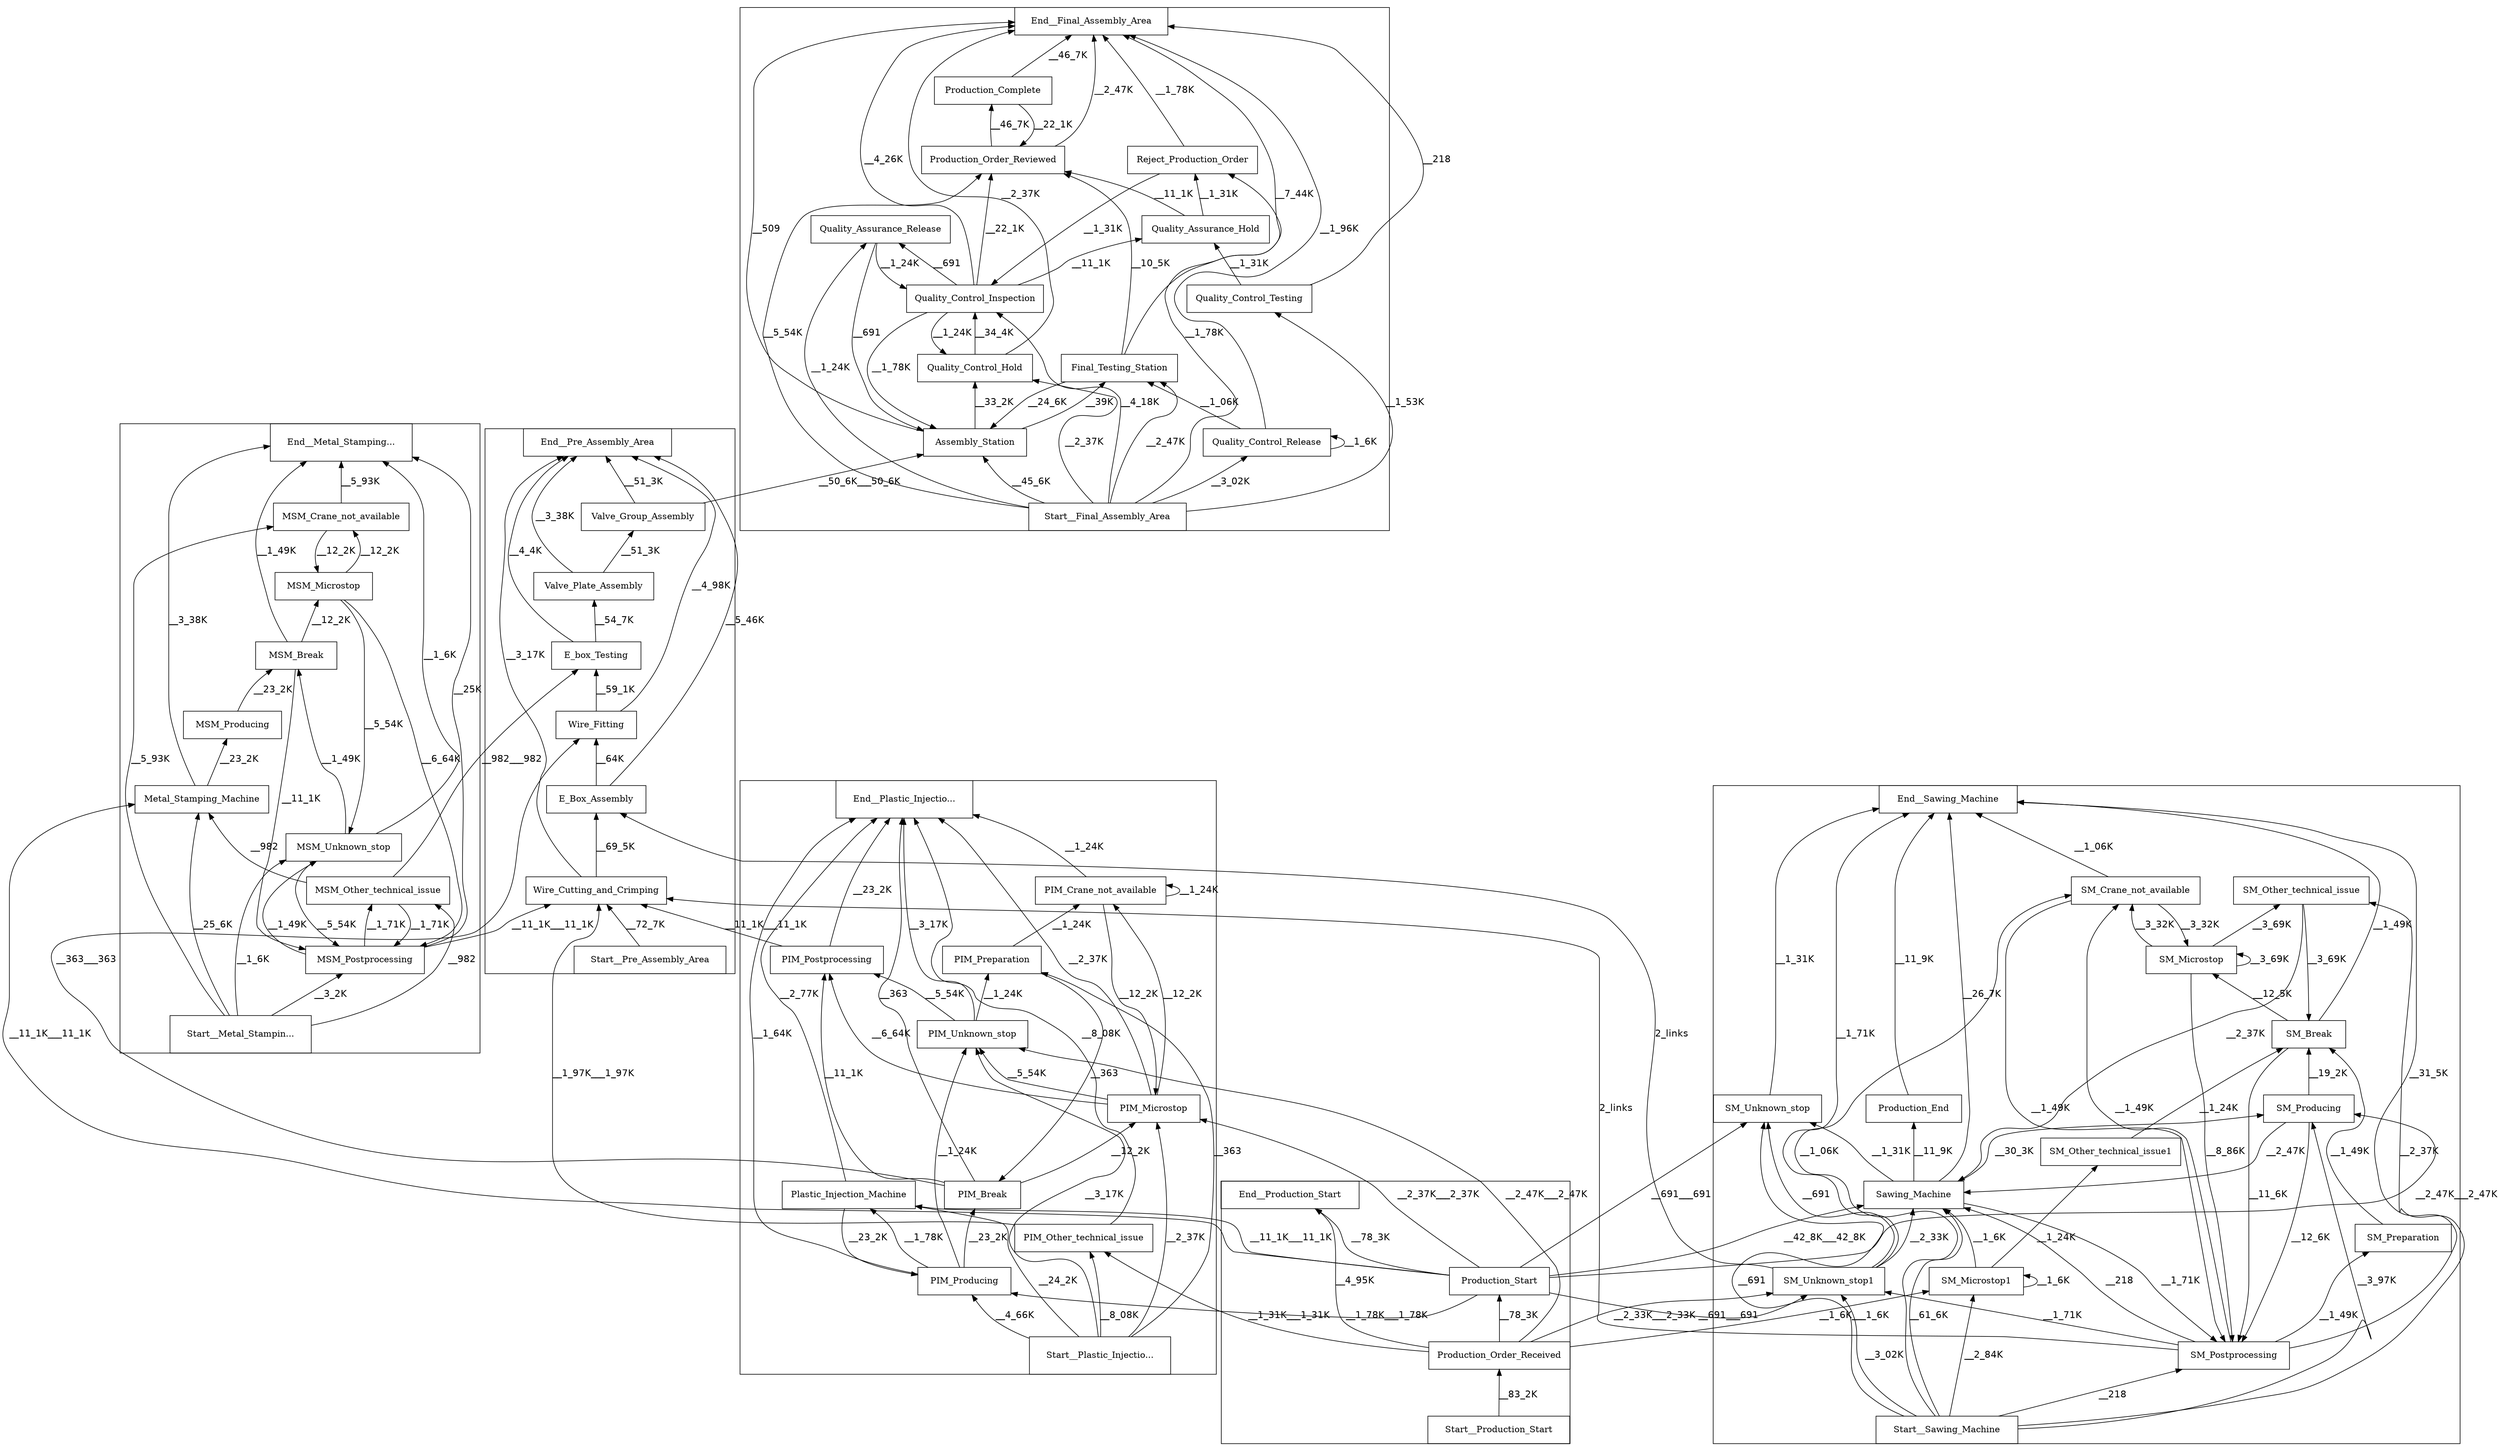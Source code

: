 digraph G {
    rankdir=BT;
    ranksep=0.7;
    nodesep=0.3;
    subgraph cluster_0 {
    margin=0.5;
    rankdir=BT;
    ranksep=0.7;
    nodesep=0.3;
    "cluster_0_start" [ shape=box, width="3.157056384616428", height="0.6111111111111112", margin="0.06944444444444445", label="Start__Sawing_Machine" ];
  "cluster_0_end" [ shape=box, width="3.067291683620877", height="0.6111111111111112", margin="0.06944444444444445", label="End__Sawing_Machine" ];
  "cluster_0_8" [ shape=box, width="2.4715493520100913", height="0.6111111111111112", margin="0.06944444444444445", label="SM_Postprocessing" ];
  "cluster_0_10" [ shape=box, width="2.0178529951307507", height="0.6111111111111112", margin="0.06944444444444445", label="SM_Producing" ];
  "cluster_0_13" [ shape=box, width="2.2250813378228083", height="0.6111111111111112", margin="0.06944444444444445", label="Sawing_Machine" ];
  "cluster_0_2" [ shape=box, width="1.6418668958875868", height="0.6111111111111112", margin="0.06944444444444445", label="SM_Break" ];
  "cluster_0_4" [ shape=box, width="2.0078504350450306", height="0.6111111111111112", margin="0.06944444444444445", label="SM_Microstop" ];
  "cluster_0_1" [ shape=box, width="2.125057644314236", height="0.6111111111111112", margin="0.06944444444444445", label="Production_End" ];
  "cluster_0_6" [ shape=box, width="3.0203959147135415", height="0.6111111111111112", margin="0.06944444444444445", label="SM_Other_technical_issue" ];
  "cluster_0_3" [ shape=box, width="2.854460186428494", height="0.6111111111111112", margin="0.06944444444444445", label="SM_Crane_not_available" ];
  "cluster_0_12" [ shape=box, width="2.4902716742621527", height="0.6111111111111112", margin="0.06944444444444445", label="SM_Unknown_stop1" ];
  "cluster_0_5" [ shape=box, width="2.09171634250217", height="0.6111111111111112", margin="0.06944444444444445", label="SM_Microstop1" ];
  "cluster_0_11" [ shape=box, width="2.406405766805013", height="0.6111111111111112", margin="0.06944444444444445", label="SM_Unknown_stop" ];
  "cluster_0_9" [ shape=box, width="2.141728295220269", height="0.6111111111111112", margin="0.06944444444444445", label="SM_Preparation" ];
  "cluster_0_7" [ shape=box, width="3.1042618221706815", height="0.6111111111111112", margin="0.06944444444444445", label="SM_Other_technical_issue1" ];
    "cluster_0_8" -> "cluster_0_end" [ weight="1", label="__31_5K", width="0.7690972222222222", height="0.2777777777777778", fontname="Helvetica", fontsize="15pt"];
  "cluster_0_start" -> "cluster_0_13" [ weight="1", label="__61_6K", width="0.7677951388888888", height="0.2777777777777778", fontname="Helvetica", fontsize="15pt"];
  "cluster_0_13" -> "cluster_0_10" [ weight="30258", label="__30_3K", width="0.7986111111111112", height="0.2777777777777778", fontname="Helvetica", fontsize="15pt"];
  "cluster_0_10" -> "cluster_0_8" [ weight="12561", label="__12_6K", width="0.771484375", height="0.2777777777777778", fontname="Helvetica", fontsize="15pt"];
  "cluster_0_start" -> "cluster_0_8" [ weight="1", label="__218", width="0.6325954861111112", height="0.2777777777777778", fontname="Helvetica", fontsize="15pt"];
  "cluster_0_start" -> "cluster_0_10" [ weight="1", label="__3_97K", width="0.7888454861111112", height="0.2777777777777778", fontname="Helvetica", fontsize="15pt"];
  "cluster_0_13" -> "cluster_0_end" [ weight="1", label="__26_7K", width="0.7842881944444444", height="0.2777777777777778", fontname="Helvetica", fontsize="15pt"];
  "cluster_0_8" -> "cluster_0_13" [ weight="218", label="__218", width="0.6325954861111112", height="0.2777777777777778", fontname="Helvetica", fontsize="15pt"];
  "cluster_0_13" -> "cluster_0_8" [ weight="1710", label="__1_71K", width="0.7371961805555556", height="0.2777777777777778", fontname="Helvetica", fontsize="15pt"];
  "cluster_0_10" -> "cluster_0_13" [ weight="2474", label="__2_47K", width="0.7944878472222222", height="0.2777777777777778", fontname="Helvetica", fontsize="15pt"];
  "cluster_0_10" -> "cluster_0_2" [ weight="19188", label="__19_2K", width="0.771484375", height="0.2777777777777778", fontname="Helvetica", fontsize="15pt"];
  "cluster_0_2" -> "cluster_0_8" [ weight="11569", label="__11_6K", width="0.7434895833333334", height="0.2777777777777778", fontname="Helvetica", fontsize="15pt"];
  "cluster_0_2" -> "cluster_0_end" [ weight="1", label="__1_49K", width="0.7745225694444444", height="0.2777777777777778", fontname="Helvetica", fontsize="15pt"];
  "cluster_0_4" -> "cluster_0_8" [ weight="8856", label="__8_86K", width="0.7934027777777778", height="0.2777777777777778", fontname="Helvetica", fontsize="15pt"];
  "cluster_0_2" -> "cluster_0_4" [ weight="12546", label="__12_5K", width="0.7708333333333334", height="0.2777777777777778", fontname="Helvetica", fontsize="15pt"];
  "cluster_0_4" -> "cluster_0_4" [ weight="3690", label="__3_69K", width="0.7970920138888888", height="0.2777777777777778", fontname="Helvetica", fontsize="15pt"];
  "cluster_0_1" -> "cluster_0_end" [ weight="1", label="__11_9K", width="0.7463107638888888", height="0.2777777777777778", fontname="Helvetica", fontsize="15pt"];
  "cluster_0_13" -> "cluster_0_1" [ weight="11932", label="__11_9K", width="0.7463107638888888", height="0.2777777777777778", fontname="Helvetica", fontsize="15pt"];
  "cluster_0_4" -> "cluster_0_6" [ weight="3690", label="__3_69K", width="0.7970920138888888", height="0.2777777777777778", fontname="Helvetica", fontsize="15pt"];
  "cluster_0_6" -> "cluster_0_2" [ weight="3690", label="__3_69K", width="0.7970920138888888", height="0.2777777777777778", fontname="Helvetica", fontsize="15pt"];
  "cluster_0_start" -> "cluster_0_6" [ weight="1", label="__2_37K", width="0.7894965277777778", height="0.2777777777777778", fontname="Helvetica", fontsize="15pt"];
  "cluster_0_6" -> "cluster_0_13" [ weight="2365", label="__2_37K", width="0.7894965277777778", height="0.2777777777777778", fontname="Helvetica", fontsize="15pt"];
  "cluster_0_4" -> "cluster_0_3" [ weight="3321", label="__3_32K", width="0.7960069444444444", height="0.2777777777777778", fontname="Helvetica", fontsize="15pt"];
  "cluster_0_3" -> "cluster_0_4" [ weight="3321", label="__3_32K", width="0.7960069444444444", height="0.2777777777777778", fontname="Helvetica", fontsize="15pt"];
  "cluster_0_start" -> "cluster_0_3" [ weight="1", label="__1_06K", width="0.7680121527777778", height="0.2777777777777778", fontname="Helvetica", fontsize="15pt"];
  "cluster_0_3" -> "cluster_0_end" [ weight="1", label="__1_06K", width="0.7680121527777778", height="0.2777777777777778", fontname="Helvetica", fontsize="15pt"];
  "cluster_0_3" -> "cluster_0_8" [ weight="1491", label="__1_49K", width="0.7745225694444444", height="0.2777777777777778", fontname="Helvetica", fontsize="15pt"];
  "cluster_0_8" -> "cluster_0_3" [ weight="1491", label="__1_49K", width="0.7745225694444444", height="0.2777777777777778", fontname="Helvetica", fontsize="15pt"];
  "cluster_0_start" -> "cluster_0_12" [ weight="1", label="__3_02K", width="0.7944878472222222", height="0.2777777777777778", fontname="Helvetica", fontsize="15pt"];
  "cluster_0_12" -> "cluster_0_13" [ weight="2328", label="__2_33K", width="0.7994791666666666", height="0.2777777777777778", fontname="Helvetica", fontsize="15pt"];
  "cluster_0_12" -> "cluster_0_end" [ weight="1", label="__1_71K", width="0.7371961805555556", height="0.2777777777777778", fontname="Helvetica", fontsize="15pt"];
  "cluster_0_8" -> "cluster_0_12" [ weight="1710", label="__1_71K", width="0.7371961805555556", height="0.2777777777777778", fontname="Helvetica", fontsize="15pt"];
  "cluster_0_start" -> "cluster_0_5" [ weight="1", label="__2_84K", width="0.7979600694444444", height="0.2777777777777778", fontname="Helvetica", fontsize="15pt"];
  "cluster_0_5" -> "cluster_0_13" [ weight="1601", label="__1_6K", width="0.6725260416666666", height="0.2777777777777778", fontname="Helvetica", fontsize="15pt"];
  "cluster_0_5" -> "cluster_0_5" [ weight="1601", label="__1_6K", width="0.6725260416666666", height="0.2777777777777778", fontname="Helvetica", fontsize="15pt"];
  "cluster_0_11" -> "cluster_0_end" [ weight="1", label="__1_31K", width="0.7452256944444444", height="0.2777777777777778", fontname="Helvetica", fontsize="15pt"];
  "cluster_0_13" -> "cluster_0_11" [ weight="1310", label="__1_31K", width="0.7452256944444444", height="0.2777777777777778", fontname="Helvetica", fontsize="15pt"];
  "cluster_0_start" -> "cluster_0_11" [ weight="1", label="__691", width="0.6365017361111112", height="0.2777777777777778", fontname="Helvetica", fontsize="15pt"];
  "cluster_0_12" -> "cluster_0_11" [ weight="691", label="__691", width="0.6365017361111112", height="0.2777777777777778", fontname="Helvetica", fontsize="15pt"];
  "cluster_0_8" -> "cluster_0_9" [ weight="1491", label="__1_49K", width="0.7745225694444444", height="0.2777777777777778", fontname="Helvetica", fontsize="15pt"];
  "cluster_0_9" -> "cluster_0_2" [ weight="1491", label="__1_49K", width="0.7745225694444444", height="0.2777777777777778", fontname="Helvetica", fontsize="15pt"];
  "cluster_0_5" -> "cluster_0_7" [ weight="1237", label="__1_24K", width="0.7693142361111112", height="0.2777777777777778", fontname="Helvetica", fontsize="15pt"];
  "cluster_0_7" -> "cluster_0_2" [ weight="1237", label="__1_24K", width="0.7693142361111112", height="0.2777777777777778", fontname="Helvetica", fontsize="15pt"];
  }
  subgraph cluster_1 {
    margin=0.5;
    rankdir=BT;
    ranksep=0.7;
    nodesep=0.3;
    "cluster_1_start" [ shape=box, width="3.3778775533040366", height="0.6111111111111112", margin="0.06944444444444445", label="Start__Pre_Assembly_Area" ];
  "cluster_1_end" [ shape=box, width="3.288112852308485", height="0.6111111111111112", margin="0.06944444444444445", label="End__Pre_Assembly_Area" ];
  "cluster_1_1" [ shape=box, width="2.2096930609809027", height="0.6111111111111112", margin="0.06944444444444445", label="E_Box_Assembly" ];
  "cluster_1_2" [ shape=box, width="1.990923563639323", height="0.6111111111111112", margin="0.06944444444444445", label="E_box_Testing" ];
  "cluster_1_3" [ shape=box, width="2.7564885881212025", height="0.6111111111111112", margin="0.06944444444444445", label="Valve_Group_Assembly" ];
  "cluster_1_4" [ shape=box, width="2.67185295952691", height="0.6111111111111112", margin="0.06944444444444445", label="Valve_Plate_Assembly" ];
  "cluster_1_5" [ shape=box, width="3.1301663716634116", height="0.6111111111111112", margin="0.06944444444444445", label="Wire_Cutting_and_Crimping" ];
  "cluster_1_6" [ shape=box, width="1.7952363755967882", height="0.6111111111111112", margin="0.06944444444444445", label="Wire_Fitting" ];
    "cluster_1_3" -> "cluster_1_end" [ weight="1", label="__51_3K", width="0.7671440972222222", height="0.2777777777777778", fontname="Helvetica", fontsize="15pt"];
  "cluster_1_start" -> "cluster_1_5" [ weight="1", label="__72_7K", width="0.7814670138888888", height="0.2777777777777778", fontname="Helvetica", fontsize="15pt"];
  "cluster_1_4" -> "cluster_1_3" [ weight="51271", label="__51_3K", width="0.7671440972222222", height="0.2777777777777778", fontname="Helvetica", fontsize="15pt"];
  "cluster_1_6" -> "cluster_1_2" [ weight="59056", label="__59_1K", width="0.7586805555555556", height="0.2777777777777778", fontname="Helvetica", fontsize="15pt"];
  "cluster_1_5" -> "cluster_1_1" [ weight="69496", label="__69_5K", width="0.7940538194444444", height="0.2777777777777778", fontname="Helvetica", fontsize="15pt"];
  "cluster_1_1" -> "cluster_1_6" [ weight="64040", label="__64K", width="0.66796875", height="0.2777777777777778", fontname="Helvetica", fontsize="15pt"];
  "cluster_1_2" -> "cluster_1_4" [ weight="54655", label="__54_7K", width="0.7875434027777778", height="0.2777777777777778", fontname="Helvetica", fontsize="15pt"];
  "cluster_1_1" -> "cluster_1_end" [ weight="1", label="__5_46K", width="0.798828125", height="0.2777777777777778", fontname="Helvetica", fontsize="15pt"];
  "cluster_1_2" -> "cluster_1_end" [ weight="1", label="__4_4K", width="0.7076822916666666", height="0.2777777777777778", fontname="Helvetica", fontsize="15pt"];
  "cluster_1_4" -> "cluster_1_end" [ weight="1", label="__3_38K", width="0.7977430555555556", height="0.2777777777777778", fontname="Helvetica", fontsize="15pt"];
  "cluster_1_5" -> "cluster_1_end" [ weight="1", label="__3_17K", width="0.7554253472222222", height="0.2777777777777778", fontname="Helvetica", fontsize="15pt"];
  "cluster_1_6" -> "cluster_1_end" [ weight="1", label="__4_98K", width="0.7979600694444444", height="0.2777777777777778", fontname="Helvetica", fontsize="15pt"];
  }
  subgraph cluster_2 {
    margin=0.5;
    rankdir=BT;
    ranksep=0.7;
    nodesep=0.3;
    "cluster_2_start" [ shape=box, width="3.4991881052652993", height="0.6111111111111112", margin="0.06944444444444445", label="Start__Final_Assembly_Area" ];
  "cluster_2_end" [ shape=box, width="3.409423404269748", height="0.6111111111111112", margin="0.06944444444444445", label="End__Final_Assembly_Area" ];
  "cluster_2_1" [ shape=box, width="2.291763517591688", height="0.6111111111111112", margin="0.06944444444444445", label="Assembly_Station" ];
  "cluster_2_3" [ shape=box, width="2.615942849053277", height="0.6111111111111112", margin="0.06944444444444445", label="Production_Complete" ];
  "cluster_2_4" [ shape=box, width="3.185307608710395", height="0.6111111111111112", margin="0.06944444444444445", label="Production_Order_Reviewed" ];
  "cluster_2_5" [ shape=box, width="2.829069561428494", height="0.6111111111111112", margin="0.06944444444444445", label="Quality_Assurance_Hold" ];
  "cluster_2_7" [ shape=box, width="2.5566978454589844", height="0.6111111111111112", margin="0.06944444444444445", label="Quality_Control_Hold" ];
  "cluster_2_8" [ shape=box, width="3.0460436079237194", height="0.6111111111111112", margin="0.06944444444444445", label="Quality_Control_Inspection" ];
  "cluster_2_2" [ shape=box, width="2.585678736368815", height="0.6111111111111112", margin="0.06944444444444445", label="Final_Testing_Station" ];
  "cluster_2_11" [ shape=box, width="2.8937000698513455", height="0.6111111111111112", margin="0.06944444444444445", label="Reject_Production_Order" ];
  "cluster_2_9" [ shape=box, width="2.8293259938557944", height="0.6111111111111112", margin="0.06944444444444445", label="Quality_Control_Release" ];
  "cluster_2_6" [ shape=box, width="3.101697709825304", height="0.6111111111111112", margin="0.06944444444444445", label="Quality_Assurance_Release" ];
  "cluster_2_10" [ shape=box, width="2.7754673428005643", height="0.6111111111111112", margin="0.06944444444444445", label="Quality_Control_Testing" ];
    "cluster_2_start" -> "cluster_2_1" [ weight="1", label="__45_6K", width="0.794921875", height="0.2777777777777778", fontname="Helvetica", fontsize="15pt"];
  "cluster_2_3" -> "cluster_2_end" [ weight="1", label="__46_7K", width="0.7899305555555556", height="0.2777777777777778", fontname="Helvetica", fontsize="15pt"];
  "cluster_2_5" -> "cluster_2_4" [ weight="11070", label="__11_1K", width="0.7098524305555556", height="0.2777777777777778", fontname="Helvetica", fontsize="15pt"];
  "cluster_2_8" -> "cluster_2_5" [ weight="11070", label="__11_1K", width="0.7098524305555556", height="0.2777777777777778", fontname="Helvetica", fontsize="15pt"];
  "cluster_2_3" -> "cluster_2_4" [ weight="22140", label="__22_1K", width="0.7593315972222222", height="0.2777777777777778", fontname="Helvetica", fontsize="15pt"];
  "cluster_2_7" -> "cluster_2_8" [ weight="34447", label="__34_4K", width="0.8049045138888888", height="0.2777777777777778", fontname="Helvetica", fontsize="15pt"];
  "cluster_2_4" -> "cluster_2_3" [ weight="46748", label="__46_7K", width="0.7899305555555556", height="0.2777777777777778", fontname="Helvetica", fontsize="15pt"];
  "cluster_2_1" -> "cluster_2_7" [ weight="33210", label="__33_2K", width="0.8001302083333334", height="0.2777777777777778", fontname="Helvetica", fontsize="15pt"];
  "cluster_2_1" -> "cluster_2_end" [ weight="1", label="__509", width="0.6586371527777778", height="0.2777777777777778", fontname="Helvetica", fontsize="15pt"];
  "cluster_2_start" -> "cluster_2_4" [ weight="1", label="__5_54K", width="0.7942708333333334", height="0.2777777777777778", fontname="Helvetica", fontsize="15pt"];
  "cluster_2_4" -> "cluster_2_end" [ weight="1", label="__2_47K", width="0.7944878472222222", height="0.2777777777777778", fontname="Helvetica", fontsize="15pt"];
  "cluster_2_start" -> "cluster_2_7" [ weight="1", label="__2_37K", width="0.7894965277777778", height="0.2777777777777778", fontname="Helvetica", fontsize="15pt"];
  "cluster_2_7" -> "cluster_2_end" [ weight="1", label="__2_37K", width="0.7894965277777778", height="0.2777777777777778", fontname="Helvetica", fontsize="15pt"];
  "cluster_2_start" -> "cluster_2_8" [ weight="1", label="__4_18K", width="0.7615017361111112", height="0.2777777777777778", fontname="Helvetica", fontsize="15pt"];
  "cluster_2_8" -> "cluster_2_end" [ weight="1", label="__4_26K", width="0.7973090277777778", height="0.2777777777777778", fontname="Helvetica", fontsize="15pt"];
  "cluster_2_8" -> "cluster_2_7" [ weight="1237", label="__1_24K", width="0.7693142361111112", height="0.2777777777777778", fontname="Helvetica", fontsize="15pt"];
  "cluster_2_8" -> "cluster_2_1" [ weight="1783", label="__1_78K", width="0.7582465277777778", height="0.2777777777777778", fontname="Helvetica", fontsize="15pt"];
  "cluster_2_8" -> "cluster_2_4" [ weight="22140", label="__22_1K", width="0.7593315972222222", height="0.2777777777777778", fontname="Helvetica", fontsize="15pt"];
  "cluster_2_1" -> "cluster_2_2" [ weight="39001", label="__39K", width="0.6671006944444444", height="0.2777777777777778", fontname="Helvetica", fontsize="15pt"];
  "cluster_2_2" -> "cluster_2_1" [ weight="24614", label="__24_6K", width="0.791015625", height="0.2777777777777778", fontname="Helvetica", fontsize="15pt"];
  "cluster_2_start" -> "cluster_2_2" [ weight="1", label="__2_47K", width="0.7944878472222222", height="0.2777777777777778", fontname="Helvetica", fontsize="15pt"];
  "cluster_2_2" -> "cluster_2_end" [ weight="1", label="__7_44K", width="0.7810329861111112", height="0.2777777777777778", fontname="Helvetica", fontsize="15pt"];
  "cluster_2_2" -> "cluster_2_4" [ weight="10477", label="__10_5K", width="0.7699652777777778", height="0.2777777777777778", fontname="Helvetica", fontsize="15pt"];
  "cluster_2_start" -> "cluster_2_11" [ weight="1", label="__1_78K", width="0.7582465277777778", height="0.2777777777777778", fontname="Helvetica", fontsize="15pt"];
  "cluster_2_11" -> "cluster_2_end" [ weight="1", label="__1_78K", width="0.7582465277777778", height="0.2777777777777778", fontname="Helvetica", fontsize="15pt"];
  "cluster_2_11" -> "cluster_2_8" [ weight="1310", label="__1_31K", width="0.7452256944444444", height="0.2777777777777778", fontname="Helvetica", fontsize="15pt"];
  "cluster_2_5" -> "cluster_2_11" [ weight="1310", label="__1_31K", width="0.7452256944444444", height="0.2777777777777778", fontname="Helvetica", fontsize="15pt"];
  "cluster_2_start" -> "cluster_2_9" [ weight="1", label="__3_02K", width="0.7944878472222222", height="0.2777777777777778", fontname="Helvetica", fontsize="15pt"];
  "cluster_2_9" -> "cluster_2_end" [ weight="1", label="__1_96K", width="0.7706163194444444", height="0.2777777777777778", fontname="Helvetica", fontsize="15pt"];
  "cluster_2_9" -> "cluster_2_9" [ weight="1601", label="__1_6K", width="0.6725260416666666", height="0.2777777777777778", fontname="Helvetica", fontsize="15pt"];
  "cluster_2_9" -> "cluster_2_2" [ weight="1055", label="__1_06K", width="0.7680121527777778", height="0.2777777777777778", fontname="Helvetica", fontsize="15pt"];
  "cluster_2_start" -> "cluster_2_6" [ weight="1", label="__1_24K", width="0.7693142361111112", height="0.2777777777777778", fontname="Helvetica", fontsize="15pt"];
  "cluster_2_6" -> "cluster_2_8" [ weight="1237", label="__1_24K", width="0.7693142361111112", height="0.2777777777777778", fontname="Helvetica", fontsize="15pt"];
  "cluster_2_6" -> "cluster_2_1" [ weight="691", label="__691", width="0.6365017361111112", height="0.2777777777777778", fontname="Helvetica", fontsize="15pt"];
  "cluster_2_8" -> "cluster_2_6" [ weight="691", label="__691", width="0.6365017361111112", height="0.2777777777777778", fontname="Helvetica", fontsize="15pt"];
  "cluster_2_start" -> "cluster_2_10" [ weight="1", label="__1_53K", width="0.7690972222222222", height="0.2777777777777778", fontname="Helvetica", fontsize="15pt"];
  "cluster_2_10" -> "cluster_2_5" [ weight="1310", label="__1_31K", width="0.7452256944444444", height="0.2777777777777778", fontname="Helvetica", fontsize="15pt"];
  "cluster_2_10" -> "cluster_2_end" [ weight="1", label="__218", width="0.6325954861111112", height="0.2777777777777778", fontname="Helvetica", fontsize="15pt"];
  }
  subgraph cluster_3 {
    margin=0.5;
    rankdir=BT;
    ranksep=0.7;
    nodesep=0.3;
    "cluster_3_start" [ shape=box, width="3.1347433725992837", height="0.8333333333333334", margin="0.06944444444444445", label="Start__Metal_Stampin..." ];
  "cluster_3_end" [ shape=box, width="3.155004713270399", height="0.8333333333333334", margin="0.06944444444444445", label="End__Metal_Stamping..." ];
  "cluster_3_1" [ shape=box, width="1.8024175431993272", height="0.6111111111111112", margin="0.06944444444444445", label="MSM_Break" ];
  "cluster_3_5" [ shape=box, width="2.6320999993218317", height="0.6111111111111112", margin="0.06944444444444445", label="MSM_Postprocessing" ];
  "cluster_3_6" [ shape=box, width="2.1784036424424915", height="0.6111111111111112", margin="0.06944444444444445", label="MSM_Producing" ];
  "cluster_3_8" [ shape=box, width="2.9747450086805554", height="0.6111111111111112", margin="0.06944444444444445", label="Metal_Stamping_Machine" ];
  "cluster_3_2" [ shape=box, width="3.0150108337402344", height="0.6111111111111112", margin="0.06944444444444445", label="MSM_Crane_not_available" ];
  "cluster_3_3" [ shape=box, width="2.168401082356771", height="0.6111111111111112", margin="0.06944444444444445", label="MSM_Microstop" ];
  "cluster_3_7" [ shape=box, width="2.5669564141167536", height="0.6111111111111112", margin="0.06944444444444445", label="MSM_Unknown_stop" ];
  "cluster_3_4" [ shape=box, width="3.180946562025282", height="0.6111111111111112", margin="0.06944444444444445", label="MSM_Other_technical_issue" ];
    "cluster_3_5" -> "cluster_3_end" [ weight="1", label="__25K", width="0.6599392361111112", height="0.2777777777777778", fontname="Helvetica", fontsize="15pt"];
  "cluster_3_start" -> "cluster_3_8" [ weight="1", label="__25_6K", width="0.7892795138888888", height="0.2777777777777778", fontname="Helvetica", fontsize="15pt"];
  "cluster_3_1" -> "cluster_3_5" [ weight="11070", label="__11_1K", width="0.7098524305555556", height="0.2777777777777778", fontname="Helvetica", fontsize="15pt"];
  "cluster_3_8" -> "cluster_3_6" [ weight="23247", label="__23_2K", width="0.7953559027777778", height="0.2777777777777778", fontname="Helvetica", fontsize="15pt"];
  "cluster_3_6" -> "cluster_3_1" [ weight="23247", label="__23_2K", width="0.7953559027777778", height="0.2777777777777778", fontname="Helvetica", fontsize="15pt"];
  "cluster_3_1" -> "cluster_3_end" [ weight="1", label="__1_49K", width="0.7745225694444444", height="0.2777777777777778", fontname="Helvetica", fontsize="15pt"];
  "cluster_3_start" -> "cluster_3_5" [ weight="1", label="__3_2K", width="0.7029079861111112", height="0.2777777777777778", fontname="Helvetica", fontsize="15pt"];
  "cluster_3_8" -> "cluster_3_end" [ weight="1", label="__3_38K", width="0.7977430555555556", height="0.2777777777777778", fontname="Helvetica", fontsize="15pt"];
  "cluster_3_3" -> "cluster_3_2" [ weight="12177", label="__12_2K", width="0.7725694444444444", height="0.2777777777777778", fontname="Helvetica", fontsize="15pt"];
  "cluster_3_2" -> "cluster_3_3" [ weight="12177", label="__12_2K", width="0.7725694444444444", height="0.2777777777777778", fontname="Helvetica", fontsize="15pt"];
  "cluster_3_3" -> "cluster_3_5" [ weight="6642", label="__6_64K", width="0.7962239583333334", height="0.2777777777777778", fontname="Helvetica", fontsize="15pt"];
  "cluster_3_1" -> "cluster_3_3" [ weight="12177", label="__12_2K", width="0.7725694444444444", height="0.2777777777777778", fontname="Helvetica", fontsize="15pt"];
  "cluster_3_start" -> "cluster_3_2" [ weight="1", label="__5_93K", width="0.796875", height="0.2777777777777778", fontname="Helvetica", fontsize="15pt"];
  "cluster_3_2" -> "cluster_3_end" [ weight="1", label="__5_93K", width="0.796875", height="0.2777777777777778", fontname="Helvetica", fontsize="15pt"];
  "cluster_3_7" -> "cluster_3_5" [ weight="5535", label="__5_54K", width="0.7942708333333334", height="0.2777777777777778", fontname="Helvetica", fontsize="15pt"];
  "cluster_3_3" -> "cluster_3_7" [ weight="5535", label="__5_54K", width="0.7942708333333334", height="0.2777777777777778", fontname="Helvetica", fontsize="15pt"];
  "cluster_3_start" -> "cluster_3_7" [ weight="1", label="__1_6K", width="0.6725260416666666", height="0.2777777777777778", fontname="Helvetica", fontsize="15pt"];
  "cluster_3_7" -> "cluster_3_end" [ weight="1", label="__1_6K", width="0.6725260416666666", height="0.2777777777777778", fontname="Helvetica", fontsize="15pt"];
  "cluster_3_5" -> "cluster_3_7" [ weight="1491", label="__1_49K", width="0.7745225694444444", height="0.2777777777777778", fontname="Helvetica", fontsize="15pt"];
  "cluster_3_7" -> "cluster_3_1" [ weight="1491", label="__1_49K", width="0.7745225694444444", height="0.2777777777777778", fontname="Helvetica", fontsize="15pt"];
  "cluster_3_4" -> "cluster_3_5" [ weight="1710", label="__1_71K", width="0.7371961805555556", height="0.2777777777777778", fontname="Helvetica", fontsize="15pt"];
  "cluster_3_5" -> "cluster_3_4" [ weight="1710", label="__1_71K", width="0.7371961805555556", height="0.2777777777777778", fontname="Helvetica", fontsize="15pt"];
  "cluster_3_start" -> "cluster_3_4" [ weight="1", label="__982", width="0.6569010416666666", height="0.2777777777777778", fontname="Helvetica", fontsize="15pt"];
  "cluster_3_4" -> "cluster_3_8" [ weight="982", label="__982", width="0.6569010416666666", height="0.2777777777777778", fontname="Helvetica", fontsize="15pt"];
  }
  subgraph cluster_4 {
    margin=0.5;
    rankdir=BT;
    ranksep=0.7;
    nodesep=0.3;
    "cluster_4_start" [ shape=box, width="3.1357688903808594", height="0.8333333333333334", margin="0.06944444444444445", label="Start__Plastic_Injectio..." ];
  "cluster_4_end" [ shape=box, width="3.0460041893853083", height="0.8333333333333334", margin="0.06944444444444445", label="End__Plastic_Injectio..." ];
  "cluster_4_1" [ shape=box, width="1.6890574561225042", height="0.6111111111111112", margin="0.06944444444444445", label="PIM_Break" ];
  "cluster_4_5" [ shape=box, width="2.5187399122450085", height="0.6111111111111112", margin="0.06944444444444445", label="PIM_Postprocessing" ];
  "cluster_4_7" [ shape=box, width="2.0650435553656683", height="0.6111111111111112", margin="0.06944444444444445", label="PIM_Producing" ];
  "cluster_4_9" [ shape=box, width="2.96525510152181", height="0.6111111111111112", margin="0.06944444444444445", label="Plastic_Injection_Machine" ];
  "cluster_4_2" [ shape=box, width="2.9016507466634116", height="0.6111111111111112", margin="0.06944444444444445", label="PIM_Crane_not_available" ];
  "cluster_4_3" [ shape=box, width="2.0550409952799478", height="0.6111111111111112", margin="0.06944444444444445", label="PIM_Microstop" ];
  "cluster_4_8" [ shape=box, width="2.4535963270399304", height="0.6111111111111112", margin="0.06944444444444445", label="PIM_Unknown_stop" ];
  "cluster_4_4" [ shape=box, width="3.067586474948459", height="0.6111111111111112", margin="0.06944444444444445", label="PIM_Other_technical_issue" ];
  "cluster_4_6" [ shape=box, width="2.188918855455187", height="0.6111111111111112", margin="0.06944444444444445", label="PIM_Preparation" ];
    "cluster_4_5" -> "cluster_4_end" [ weight="1", label="__23_2K", width="0.7953559027777778", height="0.2777777777777778", fontname="Helvetica", fontsize="15pt"];
  "cluster_4_start" -> "cluster_4_9" [ weight="1", label="__24_2K", width="0.7921006944444444", height="0.2777777777777778", fontname="Helvetica", fontsize="15pt"];
  "cluster_4_1" -> "cluster_4_5" [ weight="11070", label="__11_1K", width="0.7098524305555556", height="0.2777777777777778", fontname="Helvetica", fontsize="15pt"];
  "cluster_4_9" -> "cluster_4_7" [ weight="23247", label="__23_2K", width="0.7953559027777778", height="0.2777777777777778", fontname="Helvetica", fontsize="15pt"];
  "cluster_4_7" -> "cluster_4_1" [ weight="23247", label="__23_2K", width="0.7953559027777778", height="0.2777777777777778", fontname="Helvetica", fontsize="15pt"];
  "cluster_4_1" -> "cluster_4_end" [ weight="1", label="__363", width="0.6647135416666666", height="0.2777777777777778", fontname="Helvetica", fontsize="15pt"];
  "cluster_4_start" -> "cluster_4_7" [ weight="1", label="__4_66K", width="0.7962239583333334", height="0.2777777777777778", fontname="Helvetica", fontsize="15pt"];
  "cluster_4_7" -> "cluster_4_end" [ weight="1", label="__1_64K", width="0.7706163194444444", height="0.2777777777777778", fontname="Helvetica", fontsize="15pt"];
  "cluster_4_9" -> "cluster_4_end" [ weight="1", label="__2_77K", width="0.7845052083333334", height="0.2777777777777778", fontname="Helvetica", fontsize="15pt"];
  "cluster_4_7" -> "cluster_4_9" [ weight="1783", label="__1_78K", width="0.7582465277777778", height="0.2777777777777778", fontname="Helvetica", fontsize="15pt"];
  "cluster_4_3" -> "cluster_4_2" [ weight="12177", label="__12_2K", width="0.7725694444444444", height="0.2777777777777778", fontname="Helvetica", fontsize="15pt"];
  "cluster_4_2" -> "cluster_4_3" [ weight="12177", label="__12_2K", width="0.7725694444444444", height="0.2777777777777778", fontname="Helvetica", fontsize="15pt"];
  "cluster_4_3" -> "cluster_4_5" [ weight="6642", label="__6_64K", width="0.7962239583333334", height="0.2777777777777778", fontname="Helvetica", fontsize="15pt"];
  "cluster_4_1" -> "cluster_4_3" [ weight="12177", label="__12_2K", width="0.7725694444444444", height="0.2777777777777778", fontname="Helvetica", fontsize="15pt"];
  "cluster_4_2" -> "cluster_4_end" [ weight="1", label="__1_24K", width="0.7693142361111112", height="0.2777777777777778", fontname="Helvetica", fontsize="15pt"];
  "cluster_4_start" -> "cluster_4_3" [ weight="1", label="__2_37K", width="0.7894965277777778", height="0.2777777777777778", fontname="Helvetica", fontsize="15pt"];
  "cluster_4_3" -> "cluster_4_end" [ weight="1", label="__2_37K", width="0.7894965277777778", height="0.2777777777777778", fontname="Helvetica", fontsize="15pt"];
  "cluster_4_2" -> "cluster_4_2" [ weight="1237", label="__1_24K", width="0.7693142361111112", height="0.2777777777777778", fontname="Helvetica", fontsize="15pt"];
  "cluster_4_3" -> "cluster_4_8" [ weight="5535", label="__5_54K", width="0.7942708333333334", height="0.2777777777777778", fontname="Helvetica", fontsize="15pt"];
  "cluster_4_8" -> "cluster_4_5" [ weight="5535", label="__5_54K", width="0.7942708333333334", height="0.2777777777777778", fontname="Helvetica", fontsize="15pt"];
  "cluster_4_start" -> "cluster_4_8" [ weight="1", label="__3_17K", width="0.7554253472222222", height="0.2777777777777778", fontname="Helvetica", fontsize="15pt"];
  "cluster_4_8" -> "cluster_4_end" [ weight="1", label="__3_17K", width="0.7554253472222222", height="0.2777777777777778", fontname="Helvetica", fontsize="15pt"];
  "cluster_4_7" -> "cluster_4_8" [ weight="1237", label="__1_24K", width="0.7693142361111112", height="0.2777777777777778", fontname="Helvetica", fontsize="15pt"];
  "cluster_4_start" -> "cluster_4_4" [ weight="1", label="__8_08K", width="0.7931857638888888", height="0.2777777777777778", fontname="Helvetica", fontsize="15pt"];
  "cluster_4_4" -> "cluster_4_end" [ weight="1", label="__8_08K", width="0.7931857638888888", height="0.2777777777777778", fontname="Helvetica", fontsize="15pt"];
  "cluster_4_6" -> "cluster_4_2" [ weight="1237", label="__1_24K", width="0.7693142361111112", height="0.2777777777777778", fontname="Helvetica", fontsize="15pt"];
  "cluster_4_8" -> "cluster_4_6" [ weight="1237", label="__1_24K", width="0.7693142361111112", height="0.2777777777777778", fontname="Helvetica", fontsize="15pt"];
  "cluster_4_start" -> "cluster_4_6" [ weight="1", label="__363", width="0.6647135416666666", height="0.2777777777777778", fontname="Helvetica", fontsize="15pt"];
  "cluster_4_6" -> "cluster_4_1" [ weight="363", label="__363", width="0.6647135416666666", height="0.2777777777777778", fontname="Helvetica", fontsize="15pt"];
  }
  subgraph cluster_5 {
    margin=0.5;
    rankdir=BT;
    ranksep=0.7;
    nodesep=0.3;
    "cluster_5_start" [ shape=box, width="3.152952618069119", height="0.6111111111111112", margin="0.06944444444444445", label="Start__Production_Start" ];
  "cluster_5_end" [ shape=box, width="3.063187917073568", height="0.6111111111111112", margin="0.06944444444444445", label="End__Production_Start" ];
  "cluster_5_1" [ shape=box, width="3.1422201792399087", height="0.6111111111111112", margin="0.06944444444444445", label="Production_Order_Received" ];
  "cluster_5_2" [ shape=box, width="2.2209775712754993", height="0.6111111111111112", margin="0.06944444444444445", label="Production_Start" ];
    "cluster_5_start" -> "cluster_5_1" [ weight="1", label="__83_2K", width="0.7970920138888888", height="0.2777777777777778", fontname="Helvetica", fontsize="15pt"];
  "cluster_5_2" -> "cluster_5_end" [ weight="1", label="__78_3K", width="0.7855902777777778", height="0.2777777777777778", fontname="Helvetica", fontsize="15pt"];
  "cluster_5_1" -> "cluster_5_2" [ weight="78263", label="__78_3K", width="0.7855902777777778", height="0.2777777777777778", fontname="Helvetica", fontsize="15pt"];
  "cluster_5_1" -> "cluster_5_end" [ weight="1", label="__4_95K", width="0.7966579861111112", height="0.2777777777777778", fontname="Helvetica", fontsize="15pt"];
  }
    "cluster_0_8" -> "cluster_1_5" [ weight="11070", label="2_links", width="1.2955729166666667", height="0.2777777777777778", fontname="Helvetica", fontsize="15pt"];
  "cluster_0_12" -> "cluster_1_1" [ weight="1710", label="2_links", width="1.3611111111111112", height="0.2777777777777778", fontname="Helvetica", fontsize="15pt"];
  "cluster_3_5" -> "cluster_1_5" [ weight="11070", label="__11_1K___11_1K", width="1.2955729166666667", height="0.2777777777777778", fontname="Helvetica", fontsize="15pt"];
  "cluster_3_4" -> "cluster_1_2" [ weight="982", label="__982___982", width="1.1388888888888888", height="0.2777777777777778", fontname="Helvetica", fontsize="15pt"];
  "cluster_4_5" -> "cluster_1_5" [ weight="11070", label="__11_1K___11_1K", width="1.2955729166666667", height="0.2777777777777778", fontname="Helvetica", fontsize="15pt"];
  "cluster_4_4" -> "cluster_1_5" [ weight="1965", label="__1_97K___1_97K", width="1.3897569444444444", height="0.2777777777777778", fontname="Helvetica", fontsize="15pt"];
  "cluster_4_1" -> "cluster_1_6" [ weight="363", label="__363___363", width="1.1545138888888888", height="0.2777777777777778", fontname="Helvetica", fontsize="15pt"];
  "cluster_1_3" -> "cluster_2_1" [ weight="50580", label="__50_6K___50_6K", width="1.4518229166666667", height="0.2777777777777778", fontname="Helvetica", fontsize="15pt"];
  "cluster_5_2" -> "cluster_0_13" [ weight="42808", label="__42_8K___42_8K", width="1.4661458333333333", height="0.2777777777777778", fontname="Helvetica", fontsize="15pt"];
  "cluster_5_2" -> "cluster_0_12" [ weight="691", label="__691___691", width="1.0980902777777777", height="0.2777777777777778", fontname="Helvetica", fontsize="15pt"];
  "cluster_5_2" -> "cluster_0_10" [ weight="2474", label="__2_47K___2_47K", width="1.4574652777777777", height="0.2777777777777778", fontname="Helvetica", fontsize="15pt"];
  "cluster_5_1" -> "cluster_0_5" [ weight="1601", label="__1_6K___1_6K", width="1.2213541666666667", height="0.2777777777777778", fontname="Helvetica", fontsize="15pt"];
  "cluster_5_1" -> "cluster_0_12" [ weight="2328", label="__2_33K___2_33K", width="1.4791666666666667", height="0.2777777777777778", fontname="Helvetica", fontsize="15pt"];
  "cluster_5_2" -> "cluster_0_11" [ weight="691", label="__691___691", width="1.0980902777777777", height="0.2777777777777778", fontname="Helvetica", fontsize="15pt"];
  "cluster_5_2" -> "cluster_3_8" [ weight="11070", label="__11_1K___11_1K", width="1.2955729166666667", height="0.2777777777777778", fontname="Helvetica", fontsize="15pt"];
  "cluster_5_2" -> "cluster_4_9" [ weight="11070", label="__11_1K___11_1K", width="1.2955729166666667", height="0.2777777777777778", fontname="Helvetica", fontsize="15pt"];
  "cluster_5_2" -> "cluster_4_3" [ weight="2365", label="__2_37K___2_37K", width="1.4592013888888888", height="0.2777777777777778", fontname="Helvetica", fontsize="15pt"];
  "cluster_5_1" -> "cluster_4_8" [ weight="2474", label="__2_47K___2_47K", width="1.4574652777777777", height="0.2777777777777778", fontname="Helvetica", fontsize="15pt"];
  "cluster_5_1" -> "cluster_4_4" [ weight="1310", label="__1_31K___1_31K", width="1.3671875", height="0.2777777777777778", fontname="Helvetica", fontsize="15pt"];
  "cluster_5_2" -> "cluster_4_7" [ weight="1783", label="__1_78K___1_78K", width="1.4032118055555556", height="0.2777777777777778", fontname="Helvetica", fontsize="15pt"];
  }